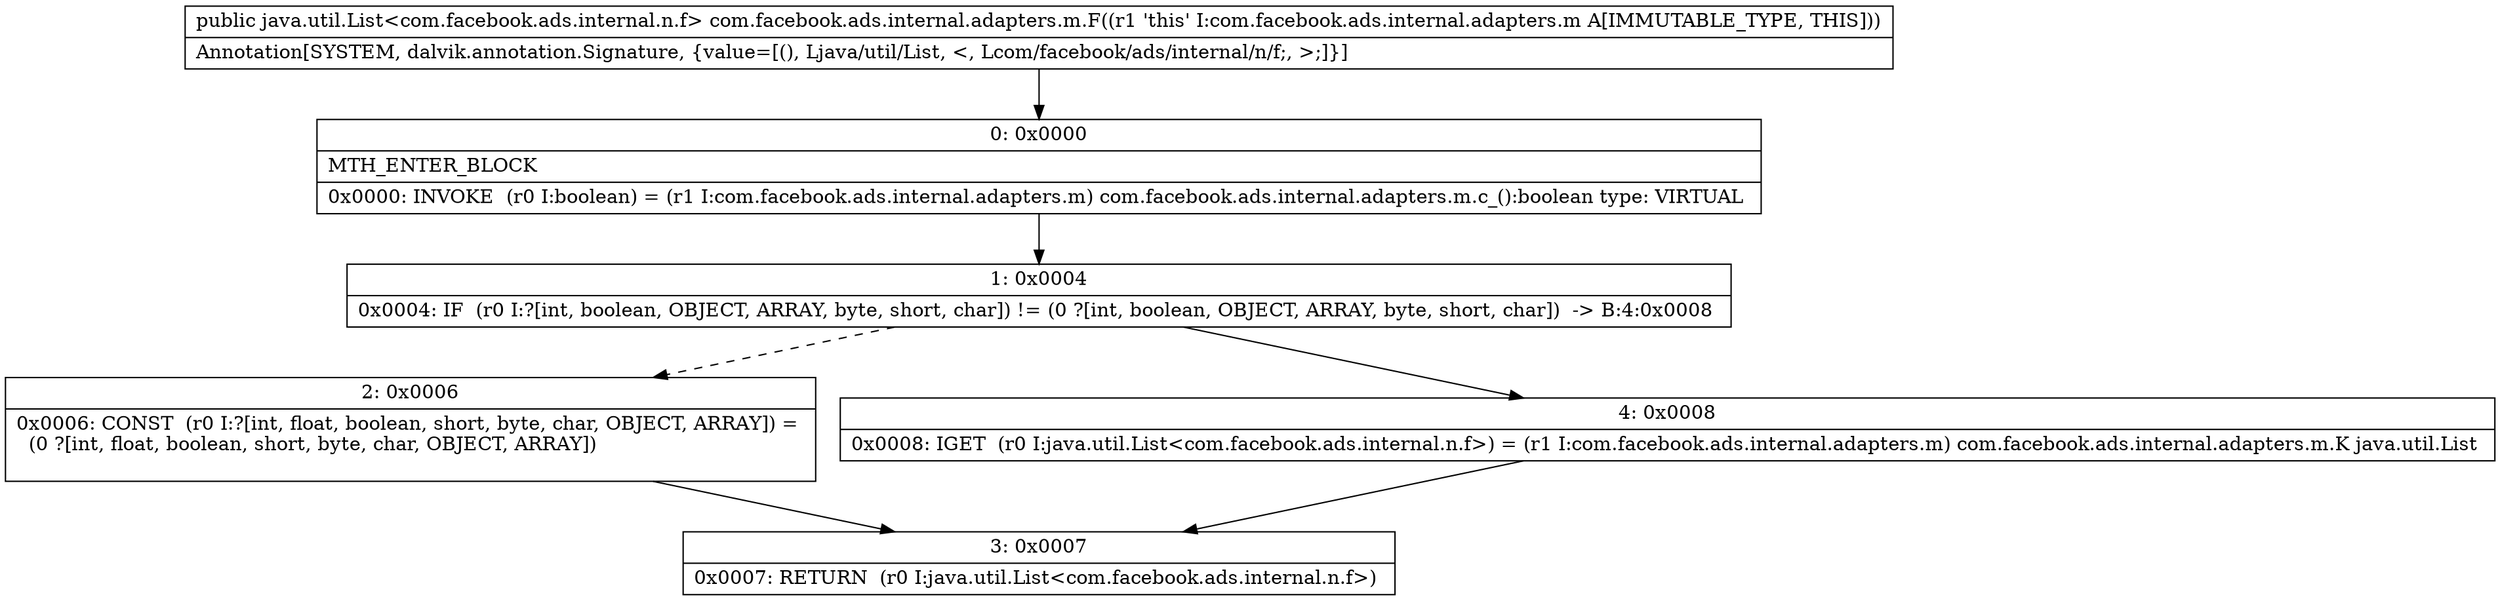 digraph "CFG forcom.facebook.ads.internal.adapters.m.F()Ljava\/util\/List;" {
Node_0 [shape=record,label="{0\:\ 0x0000|MTH_ENTER_BLOCK\l|0x0000: INVOKE  (r0 I:boolean) = (r1 I:com.facebook.ads.internal.adapters.m) com.facebook.ads.internal.adapters.m.c_():boolean type: VIRTUAL \l}"];
Node_1 [shape=record,label="{1\:\ 0x0004|0x0004: IF  (r0 I:?[int, boolean, OBJECT, ARRAY, byte, short, char]) != (0 ?[int, boolean, OBJECT, ARRAY, byte, short, char])  \-\> B:4:0x0008 \l}"];
Node_2 [shape=record,label="{2\:\ 0x0006|0x0006: CONST  (r0 I:?[int, float, boolean, short, byte, char, OBJECT, ARRAY]) = \l  (0 ?[int, float, boolean, short, byte, char, OBJECT, ARRAY])\l \l}"];
Node_3 [shape=record,label="{3\:\ 0x0007|0x0007: RETURN  (r0 I:java.util.List\<com.facebook.ads.internal.n.f\>) \l}"];
Node_4 [shape=record,label="{4\:\ 0x0008|0x0008: IGET  (r0 I:java.util.List\<com.facebook.ads.internal.n.f\>) = (r1 I:com.facebook.ads.internal.adapters.m) com.facebook.ads.internal.adapters.m.K java.util.List \l}"];
MethodNode[shape=record,label="{public java.util.List\<com.facebook.ads.internal.n.f\> com.facebook.ads.internal.adapters.m.F((r1 'this' I:com.facebook.ads.internal.adapters.m A[IMMUTABLE_TYPE, THIS]))  | Annotation[SYSTEM, dalvik.annotation.Signature, \{value=[(), Ljava\/util\/List, \<, Lcom\/facebook\/ads\/internal\/n\/f;, \>;]\}]\l}"];
MethodNode -> Node_0;
Node_0 -> Node_1;
Node_1 -> Node_2[style=dashed];
Node_1 -> Node_4;
Node_2 -> Node_3;
Node_4 -> Node_3;
}

